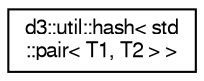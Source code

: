 digraph "Graphical Class Hierarchy"
{
  edge [fontname="FreeSans",fontsize="10",labelfontname="FreeSans",labelfontsize="10"];
  node [fontname="FreeSans",fontsize="10",shape=record];
  rankdir="LR";
  Node1 [label="d3::util::hash\< std\l::pair\< T1, T2 \> \>",height=0.2,width=0.4,color="black", fillcolor="white", style="filled",URL="$structd3_1_1util_1_1hash_3_01std_1_1pair_3_01T1_00_01T2_01_4_01_4.html"];
}
